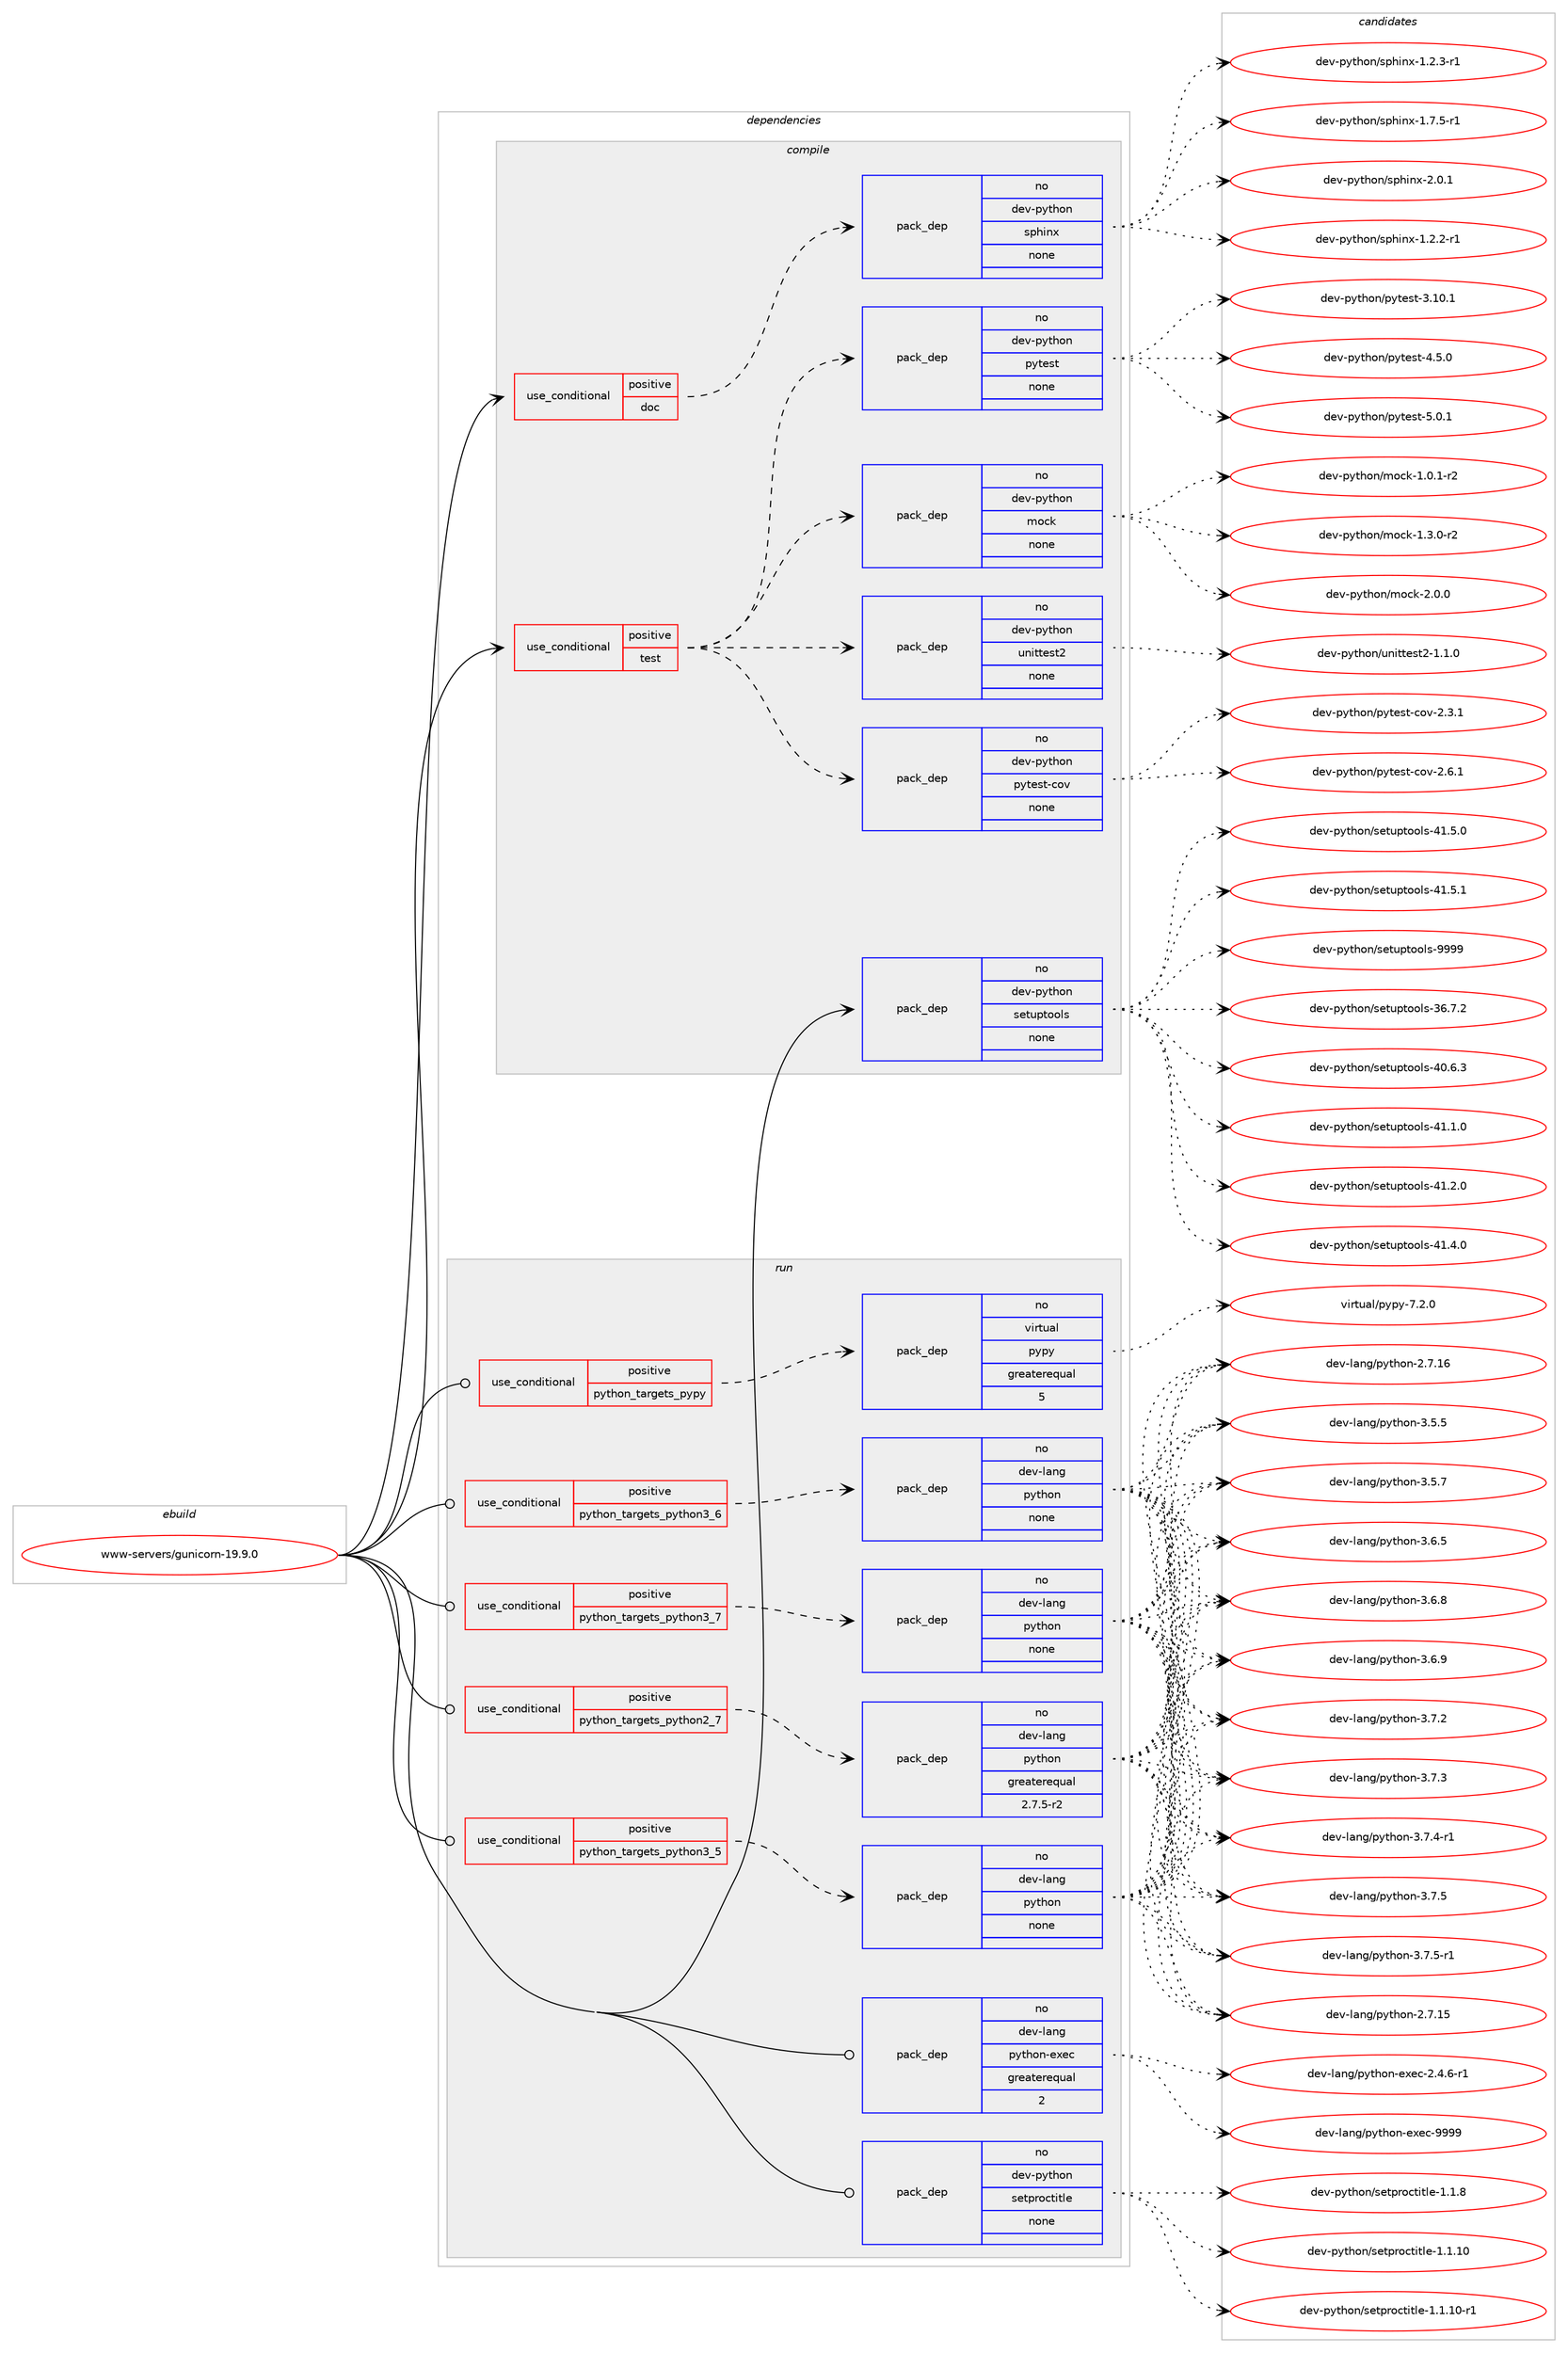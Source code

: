 digraph prolog {

# *************
# Graph options
# *************

newrank=true;
concentrate=true;
compound=true;
graph [rankdir=LR,fontname=Helvetica,fontsize=10,ranksep=1.5];#, ranksep=2.5, nodesep=0.2];
edge  [arrowhead=vee];
node  [fontname=Helvetica,fontsize=10];

# **********
# The ebuild
# **********

subgraph cluster_leftcol {
color=gray;
rank=same;
label=<<i>ebuild</i>>;
id [label="www-servers/gunicorn-19.9.0", color=red, width=4, href="../www-servers/gunicorn-19.9.0.svg"];
}

# ****************
# The dependencies
# ****************

subgraph cluster_midcol {
color=gray;
label=<<i>dependencies</i>>;
subgraph cluster_compile {
fillcolor="#eeeeee";
style=filled;
label=<<i>compile</i>>;
subgraph cond218041 {
dependency909903 [label=<<TABLE BORDER="0" CELLBORDER="1" CELLSPACING="0" CELLPADDING="4"><TR><TD ROWSPAN="3" CELLPADDING="10">use_conditional</TD></TR><TR><TD>positive</TD></TR><TR><TD>doc</TD></TR></TABLE>>, shape=none, color=red];
subgraph pack675475 {
dependency909904 [label=<<TABLE BORDER="0" CELLBORDER="1" CELLSPACING="0" CELLPADDING="4" WIDTH="220"><TR><TD ROWSPAN="6" CELLPADDING="30">pack_dep</TD></TR><TR><TD WIDTH="110">no</TD></TR><TR><TD>dev-python</TD></TR><TR><TD>sphinx</TD></TR><TR><TD>none</TD></TR><TR><TD></TD></TR></TABLE>>, shape=none, color=blue];
}
dependency909903:e -> dependency909904:w [weight=20,style="dashed",arrowhead="vee"];
}
id:e -> dependency909903:w [weight=20,style="solid",arrowhead="vee"];
subgraph cond218042 {
dependency909905 [label=<<TABLE BORDER="0" CELLBORDER="1" CELLSPACING="0" CELLPADDING="4"><TR><TD ROWSPAN="3" CELLPADDING="10">use_conditional</TD></TR><TR><TD>positive</TD></TR><TR><TD>test</TD></TR></TABLE>>, shape=none, color=red];
subgraph pack675476 {
dependency909906 [label=<<TABLE BORDER="0" CELLBORDER="1" CELLSPACING="0" CELLPADDING="4" WIDTH="220"><TR><TD ROWSPAN="6" CELLPADDING="30">pack_dep</TD></TR><TR><TD WIDTH="110">no</TD></TR><TR><TD>dev-python</TD></TR><TR><TD>mock</TD></TR><TR><TD>none</TD></TR><TR><TD></TD></TR></TABLE>>, shape=none, color=blue];
}
dependency909905:e -> dependency909906:w [weight=20,style="dashed",arrowhead="vee"];
subgraph pack675477 {
dependency909907 [label=<<TABLE BORDER="0" CELLBORDER="1" CELLSPACING="0" CELLPADDING="4" WIDTH="220"><TR><TD ROWSPAN="6" CELLPADDING="30">pack_dep</TD></TR><TR><TD WIDTH="110">no</TD></TR><TR><TD>dev-python</TD></TR><TR><TD>pytest</TD></TR><TR><TD>none</TD></TR><TR><TD></TD></TR></TABLE>>, shape=none, color=blue];
}
dependency909905:e -> dependency909907:w [weight=20,style="dashed",arrowhead="vee"];
subgraph pack675478 {
dependency909908 [label=<<TABLE BORDER="0" CELLBORDER="1" CELLSPACING="0" CELLPADDING="4" WIDTH="220"><TR><TD ROWSPAN="6" CELLPADDING="30">pack_dep</TD></TR><TR><TD WIDTH="110">no</TD></TR><TR><TD>dev-python</TD></TR><TR><TD>pytest-cov</TD></TR><TR><TD>none</TD></TR><TR><TD></TD></TR></TABLE>>, shape=none, color=blue];
}
dependency909905:e -> dependency909908:w [weight=20,style="dashed",arrowhead="vee"];
subgraph pack675479 {
dependency909909 [label=<<TABLE BORDER="0" CELLBORDER="1" CELLSPACING="0" CELLPADDING="4" WIDTH="220"><TR><TD ROWSPAN="6" CELLPADDING="30">pack_dep</TD></TR><TR><TD WIDTH="110">no</TD></TR><TR><TD>dev-python</TD></TR><TR><TD>unittest2</TD></TR><TR><TD>none</TD></TR><TR><TD></TD></TR></TABLE>>, shape=none, color=blue];
}
dependency909905:e -> dependency909909:w [weight=20,style="dashed",arrowhead="vee"];
}
id:e -> dependency909905:w [weight=20,style="solid",arrowhead="vee"];
subgraph pack675480 {
dependency909910 [label=<<TABLE BORDER="0" CELLBORDER="1" CELLSPACING="0" CELLPADDING="4" WIDTH="220"><TR><TD ROWSPAN="6" CELLPADDING="30">pack_dep</TD></TR><TR><TD WIDTH="110">no</TD></TR><TR><TD>dev-python</TD></TR><TR><TD>setuptools</TD></TR><TR><TD>none</TD></TR><TR><TD></TD></TR></TABLE>>, shape=none, color=blue];
}
id:e -> dependency909910:w [weight=20,style="solid",arrowhead="vee"];
}
subgraph cluster_compileandrun {
fillcolor="#eeeeee";
style=filled;
label=<<i>compile and run</i>>;
}
subgraph cluster_run {
fillcolor="#eeeeee";
style=filled;
label=<<i>run</i>>;
subgraph cond218043 {
dependency909911 [label=<<TABLE BORDER="0" CELLBORDER="1" CELLSPACING="0" CELLPADDING="4"><TR><TD ROWSPAN="3" CELLPADDING="10">use_conditional</TD></TR><TR><TD>positive</TD></TR><TR><TD>python_targets_pypy</TD></TR></TABLE>>, shape=none, color=red];
subgraph pack675481 {
dependency909912 [label=<<TABLE BORDER="0" CELLBORDER="1" CELLSPACING="0" CELLPADDING="4" WIDTH="220"><TR><TD ROWSPAN="6" CELLPADDING="30">pack_dep</TD></TR><TR><TD WIDTH="110">no</TD></TR><TR><TD>virtual</TD></TR><TR><TD>pypy</TD></TR><TR><TD>greaterequal</TD></TR><TR><TD>5</TD></TR></TABLE>>, shape=none, color=blue];
}
dependency909911:e -> dependency909912:w [weight=20,style="dashed",arrowhead="vee"];
}
id:e -> dependency909911:w [weight=20,style="solid",arrowhead="odot"];
subgraph cond218044 {
dependency909913 [label=<<TABLE BORDER="0" CELLBORDER="1" CELLSPACING="0" CELLPADDING="4"><TR><TD ROWSPAN="3" CELLPADDING="10">use_conditional</TD></TR><TR><TD>positive</TD></TR><TR><TD>python_targets_python2_7</TD></TR></TABLE>>, shape=none, color=red];
subgraph pack675482 {
dependency909914 [label=<<TABLE BORDER="0" CELLBORDER="1" CELLSPACING="0" CELLPADDING="4" WIDTH="220"><TR><TD ROWSPAN="6" CELLPADDING="30">pack_dep</TD></TR><TR><TD WIDTH="110">no</TD></TR><TR><TD>dev-lang</TD></TR><TR><TD>python</TD></TR><TR><TD>greaterequal</TD></TR><TR><TD>2.7.5-r2</TD></TR></TABLE>>, shape=none, color=blue];
}
dependency909913:e -> dependency909914:w [weight=20,style="dashed",arrowhead="vee"];
}
id:e -> dependency909913:w [weight=20,style="solid",arrowhead="odot"];
subgraph cond218045 {
dependency909915 [label=<<TABLE BORDER="0" CELLBORDER="1" CELLSPACING="0" CELLPADDING="4"><TR><TD ROWSPAN="3" CELLPADDING="10">use_conditional</TD></TR><TR><TD>positive</TD></TR><TR><TD>python_targets_python3_5</TD></TR></TABLE>>, shape=none, color=red];
subgraph pack675483 {
dependency909916 [label=<<TABLE BORDER="0" CELLBORDER="1" CELLSPACING="0" CELLPADDING="4" WIDTH="220"><TR><TD ROWSPAN="6" CELLPADDING="30">pack_dep</TD></TR><TR><TD WIDTH="110">no</TD></TR><TR><TD>dev-lang</TD></TR><TR><TD>python</TD></TR><TR><TD>none</TD></TR><TR><TD></TD></TR></TABLE>>, shape=none, color=blue];
}
dependency909915:e -> dependency909916:w [weight=20,style="dashed",arrowhead="vee"];
}
id:e -> dependency909915:w [weight=20,style="solid",arrowhead="odot"];
subgraph cond218046 {
dependency909917 [label=<<TABLE BORDER="0" CELLBORDER="1" CELLSPACING="0" CELLPADDING="4"><TR><TD ROWSPAN="3" CELLPADDING="10">use_conditional</TD></TR><TR><TD>positive</TD></TR><TR><TD>python_targets_python3_6</TD></TR></TABLE>>, shape=none, color=red];
subgraph pack675484 {
dependency909918 [label=<<TABLE BORDER="0" CELLBORDER="1" CELLSPACING="0" CELLPADDING="4" WIDTH="220"><TR><TD ROWSPAN="6" CELLPADDING="30">pack_dep</TD></TR><TR><TD WIDTH="110">no</TD></TR><TR><TD>dev-lang</TD></TR><TR><TD>python</TD></TR><TR><TD>none</TD></TR><TR><TD></TD></TR></TABLE>>, shape=none, color=blue];
}
dependency909917:e -> dependency909918:w [weight=20,style="dashed",arrowhead="vee"];
}
id:e -> dependency909917:w [weight=20,style="solid",arrowhead="odot"];
subgraph cond218047 {
dependency909919 [label=<<TABLE BORDER="0" CELLBORDER="1" CELLSPACING="0" CELLPADDING="4"><TR><TD ROWSPAN="3" CELLPADDING="10">use_conditional</TD></TR><TR><TD>positive</TD></TR><TR><TD>python_targets_python3_7</TD></TR></TABLE>>, shape=none, color=red];
subgraph pack675485 {
dependency909920 [label=<<TABLE BORDER="0" CELLBORDER="1" CELLSPACING="0" CELLPADDING="4" WIDTH="220"><TR><TD ROWSPAN="6" CELLPADDING="30">pack_dep</TD></TR><TR><TD WIDTH="110">no</TD></TR><TR><TD>dev-lang</TD></TR><TR><TD>python</TD></TR><TR><TD>none</TD></TR><TR><TD></TD></TR></TABLE>>, shape=none, color=blue];
}
dependency909919:e -> dependency909920:w [weight=20,style="dashed",arrowhead="vee"];
}
id:e -> dependency909919:w [weight=20,style="solid",arrowhead="odot"];
subgraph pack675486 {
dependency909921 [label=<<TABLE BORDER="0" CELLBORDER="1" CELLSPACING="0" CELLPADDING="4" WIDTH="220"><TR><TD ROWSPAN="6" CELLPADDING="30">pack_dep</TD></TR><TR><TD WIDTH="110">no</TD></TR><TR><TD>dev-lang</TD></TR><TR><TD>python-exec</TD></TR><TR><TD>greaterequal</TD></TR><TR><TD>2</TD></TR></TABLE>>, shape=none, color=blue];
}
id:e -> dependency909921:w [weight=20,style="solid",arrowhead="odot"];
subgraph pack675487 {
dependency909922 [label=<<TABLE BORDER="0" CELLBORDER="1" CELLSPACING="0" CELLPADDING="4" WIDTH="220"><TR><TD ROWSPAN="6" CELLPADDING="30">pack_dep</TD></TR><TR><TD WIDTH="110">no</TD></TR><TR><TD>dev-python</TD></TR><TR><TD>setproctitle</TD></TR><TR><TD>none</TD></TR><TR><TD></TD></TR></TABLE>>, shape=none, color=blue];
}
id:e -> dependency909922:w [weight=20,style="solid",arrowhead="odot"];
}
}

# **************
# The candidates
# **************

subgraph cluster_choices {
rank=same;
color=gray;
label=<<i>candidates</i>>;

subgraph choice675475 {
color=black;
nodesep=1;
choice10010111845112121116104111110471151121041051101204549465046504511449 [label="dev-python/sphinx-1.2.2-r1", color=red, width=4,href="../dev-python/sphinx-1.2.2-r1.svg"];
choice10010111845112121116104111110471151121041051101204549465046514511449 [label="dev-python/sphinx-1.2.3-r1", color=red, width=4,href="../dev-python/sphinx-1.2.3-r1.svg"];
choice10010111845112121116104111110471151121041051101204549465546534511449 [label="dev-python/sphinx-1.7.5-r1", color=red, width=4,href="../dev-python/sphinx-1.7.5-r1.svg"];
choice1001011184511212111610411111047115112104105110120455046484649 [label="dev-python/sphinx-2.0.1", color=red, width=4,href="../dev-python/sphinx-2.0.1.svg"];
dependency909904:e -> choice10010111845112121116104111110471151121041051101204549465046504511449:w [style=dotted,weight="100"];
dependency909904:e -> choice10010111845112121116104111110471151121041051101204549465046514511449:w [style=dotted,weight="100"];
dependency909904:e -> choice10010111845112121116104111110471151121041051101204549465546534511449:w [style=dotted,weight="100"];
dependency909904:e -> choice1001011184511212111610411111047115112104105110120455046484649:w [style=dotted,weight="100"];
}
subgraph choice675476 {
color=black;
nodesep=1;
choice1001011184511212111610411111047109111991074549464846494511450 [label="dev-python/mock-1.0.1-r2", color=red, width=4,href="../dev-python/mock-1.0.1-r2.svg"];
choice1001011184511212111610411111047109111991074549465146484511450 [label="dev-python/mock-1.3.0-r2", color=red, width=4,href="../dev-python/mock-1.3.0-r2.svg"];
choice100101118451121211161041111104710911199107455046484648 [label="dev-python/mock-2.0.0", color=red, width=4,href="../dev-python/mock-2.0.0.svg"];
dependency909906:e -> choice1001011184511212111610411111047109111991074549464846494511450:w [style=dotted,weight="100"];
dependency909906:e -> choice1001011184511212111610411111047109111991074549465146484511450:w [style=dotted,weight="100"];
dependency909906:e -> choice100101118451121211161041111104710911199107455046484648:w [style=dotted,weight="100"];
}
subgraph choice675477 {
color=black;
nodesep=1;
choice100101118451121211161041111104711212111610111511645514649484649 [label="dev-python/pytest-3.10.1", color=red, width=4,href="../dev-python/pytest-3.10.1.svg"];
choice1001011184511212111610411111047112121116101115116455246534648 [label="dev-python/pytest-4.5.0", color=red, width=4,href="../dev-python/pytest-4.5.0.svg"];
choice1001011184511212111610411111047112121116101115116455346484649 [label="dev-python/pytest-5.0.1", color=red, width=4,href="../dev-python/pytest-5.0.1.svg"];
dependency909907:e -> choice100101118451121211161041111104711212111610111511645514649484649:w [style=dotted,weight="100"];
dependency909907:e -> choice1001011184511212111610411111047112121116101115116455246534648:w [style=dotted,weight="100"];
dependency909907:e -> choice1001011184511212111610411111047112121116101115116455346484649:w [style=dotted,weight="100"];
}
subgraph choice675478 {
color=black;
nodesep=1;
choice10010111845112121116104111110471121211161011151164599111118455046514649 [label="dev-python/pytest-cov-2.3.1", color=red, width=4,href="../dev-python/pytest-cov-2.3.1.svg"];
choice10010111845112121116104111110471121211161011151164599111118455046544649 [label="dev-python/pytest-cov-2.6.1", color=red, width=4,href="../dev-python/pytest-cov-2.6.1.svg"];
dependency909908:e -> choice10010111845112121116104111110471121211161011151164599111118455046514649:w [style=dotted,weight="100"];
dependency909908:e -> choice10010111845112121116104111110471121211161011151164599111118455046544649:w [style=dotted,weight="100"];
}
subgraph choice675479 {
color=black;
nodesep=1;
choice100101118451121211161041111104711711010511611610111511650454946494648 [label="dev-python/unittest2-1.1.0", color=red, width=4,href="../dev-python/unittest2-1.1.0.svg"];
dependency909909:e -> choice100101118451121211161041111104711711010511611610111511650454946494648:w [style=dotted,weight="100"];
}
subgraph choice675480 {
color=black;
nodesep=1;
choice100101118451121211161041111104711510111611711211611111110811545515446554650 [label="dev-python/setuptools-36.7.2", color=red, width=4,href="../dev-python/setuptools-36.7.2.svg"];
choice100101118451121211161041111104711510111611711211611111110811545524846544651 [label="dev-python/setuptools-40.6.3", color=red, width=4,href="../dev-python/setuptools-40.6.3.svg"];
choice100101118451121211161041111104711510111611711211611111110811545524946494648 [label="dev-python/setuptools-41.1.0", color=red, width=4,href="../dev-python/setuptools-41.1.0.svg"];
choice100101118451121211161041111104711510111611711211611111110811545524946504648 [label="dev-python/setuptools-41.2.0", color=red, width=4,href="../dev-python/setuptools-41.2.0.svg"];
choice100101118451121211161041111104711510111611711211611111110811545524946524648 [label="dev-python/setuptools-41.4.0", color=red, width=4,href="../dev-python/setuptools-41.4.0.svg"];
choice100101118451121211161041111104711510111611711211611111110811545524946534648 [label="dev-python/setuptools-41.5.0", color=red, width=4,href="../dev-python/setuptools-41.5.0.svg"];
choice100101118451121211161041111104711510111611711211611111110811545524946534649 [label="dev-python/setuptools-41.5.1", color=red, width=4,href="../dev-python/setuptools-41.5.1.svg"];
choice10010111845112121116104111110471151011161171121161111111081154557575757 [label="dev-python/setuptools-9999", color=red, width=4,href="../dev-python/setuptools-9999.svg"];
dependency909910:e -> choice100101118451121211161041111104711510111611711211611111110811545515446554650:w [style=dotted,weight="100"];
dependency909910:e -> choice100101118451121211161041111104711510111611711211611111110811545524846544651:w [style=dotted,weight="100"];
dependency909910:e -> choice100101118451121211161041111104711510111611711211611111110811545524946494648:w [style=dotted,weight="100"];
dependency909910:e -> choice100101118451121211161041111104711510111611711211611111110811545524946504648:w [style=dotted,weight="100"];
dependency909910:e -> choice100101118451121211161041111104711510111611711211611111110811545524946524648:w [style=dotted,weight="100"];
dependency909910:e -> choice100101118451121211161041111104711510111611711211611111110811545524946534648:w [style=dotted,weight="100"];
dependency909910:e -> choice100101118451121211161041111104711510111611711211611111110811545524946534649:w [style=dotted,weight="100"];
dependency909910:e -> choice10010111845112121116104111110471151011161171121161111111081154557575757:w [style=dotted,weight="100"];
}
subgraph choice675481 {
color=black;
nodesep=1;
choice1181051141161179710847112121112121455546504648 [label="virtual/pypy-7.2.0", color=red, width=4,href="../virtual/pypy-7.2.0.svg"];
dependency909912:e -> choice1181051141161179710847112121112121455546504648:w [style=dotted,weight="100"];
}
subgraph choice675482 {
color=black;
nodesep=1;
choice10010111845108971101034711212111610411111045504655464953 [label="dev-lang/python-2.7.15", color=red, width=4,href="../dev-lang/python-2.7.15.svg"];
choice10010111845108971101034711212111610411111045504655464954 [label="dev-lang/python-2.7.16", color=red, width=4,href="../dev-lang/python-2.7.16.svg"];
choice100101118451089711010347112121116104111110455146534653 [label="dev-lang/python-3.5.5", color=red, width=4,href="../dev-lang/python-3.5.5.svg"];
choice100101118451089711010347112121116104111110455146534655 [label="dev-lang/python-3.5.7", color=red, width=4,href="../dev-lang/python-3.5.7.svg"];
choice100101118451089711010347112121116104111110455146544653 [label="dev-lang/python-3.6.5", color=red, width=4,href="../dev-lang/python-3.6.5.svg"];
choice100101118451089711010347112121116104111110455146544656 [label="dev-lang/python-3.6.8", color=red, width=4,href="../dev-lang/python-3.6.8.svg"];
choice100101118451089711010347112121116104111110455146544657 [label="dev-lang/python-3.6.9", color=red, width=4,href="../dev-lang/python-3.6.9.svg"];
choice100101118451089711010347112121116104111110455146554650 [label="dev-lang/python-3.7.2", color=red, width=4,href="../dev-lang/python-3.7.2.svg"];
choice100101118451089711010347112121116104111110455146554651 [label="dev-lang/python-3.7.3", color=red, width=4,href="../dev-lang/python-3.7.3.svg"];
choice1001011184510897110103471121211161041111104551465546524511449 [label="dev-lang/python-3.7.4-r1", color=red, width=4,href="../dev-lang/python-3.7.4-r1.svg"];
choice100101118451089711010347112121116104111110455146554653 [label="dev-lang/python-3.7.5", color=red, width=4,href="../dev-lang/python-3.7.5.svg"];
choice1001011184510897110103471121211161041111104551465546534511449 [label="dev-lang/python-3.7.5-r1", color=red, width=4,href="../dev-lang/python-3.7.5-r1.svg"];
dependency909914:e -> choice10010111845108971101034711212111610411111045504655464953:w [style=dotted,weight="100"];
dependency909914:e -> choice10010111845108971101034711212111610411111045504655464954:w [style=dotted,weight="100"];
dependency909914:e -> choice100101118451089711010347112121116104111110455146534653:w [style=dotted,weight="100"];
dependency909914:e -> choice100101118451089711010347112121116104111110455146534655:w [style=dotted,weight="100"];
dependency909914:e -> choice100101118451089711010347112121116104111110455146544653:w [style=dotted,weight="100"];
dependency909914:e -> choice100101118451089711010347112121116104111110455146544656:w [style=dotted,weight="100"];
dependency909914:e -> choice100101118451089711010347112121116104111110455146544657:w [style=dotted,weight="100"];
dependency909914:e -> choice100101118451089711010347112121116104111110455146554650:w [style=dotted,weight="100"];
dependency909914:e -> choice100101118451089711010347112121116104111110455146554651:w [style=dotted,weight="100"];
dependency909914:e -> choice1001011184510897110103471121211161041111104551465546524511449:w [style=dotted,weight="100"];
dependency909914:e -> choice100101118451089711010347112121116104111110455146554653:w [style=dotted,weight="100"];
dependency909914:e -> choice1001011184510897110103471121211161041111104551465546534511449:w [style=dotted,weight="100"];
}
subgraph choice675483 {
color=black;
nodesep=1;
choice10010111845108971101034711212111610411111045504655464953 [label="dev-lang/python-2.7.15", color=red, width=4,href="../dev-lang/python-2.7.15.svg"];
choice10010111845108971101034711212111610411111045504655464954 [label="dev-lang/python-2.7.16", color=red, width=4,href="../dev-lang/python-2.7.16.svg"];
choice100101118451089711010347112121116104111110455146534653 [label="dev-lang/python-3.5.5", color=red, width=4,href="../dev-lang/python-3.5.5.svg"];
choice100101118451089711010347112121116104111110455146534655 [label="dev-lang/python-3.5.7", color=red, width=4,href="../dev-lang/python-3.5.7.svg"];
choice100101118451089711010347112121116104111110455146544653 [label="dev-lang/python-3.6.5", color=red, width=4,href="../dev-lang/python-3.6.5.svg"];
choice100101118451089711010347112121116104111110455146544656 [label="dev-lang/python-3.6.8", color=red, width=4,href="../dev-lang/python-3.6.8.svg"];
choice100101118451089711010347112121116104111110455146544657 [label="dev-lang/python-3.6.9", color=red, width=4,href="../dev-lang/python-3.6.9.svg"];
choice100101118451089711010347112121116104111110455146554650 [label="dev-lang/python-3.7.2", color=red, width=4,href="../dev-lang/python-3.7.2.svg"];
choice100101118451089711010347112121116104111110455146554651 [label="dev-lang/python-3.7.3", color=red, width=4,href="../dev-lang/python-3.7.3.svg"];
choice1001011184510897110103471121211161041111104551465546524511449 [label="dev-lang/python-3.7.4-r1", color=red, width=4,href="../dev-lang/python-3.7.4-r1.svg"];
choice100101118451089711010347112121116104111110455146554653 [label="dev-lang/python-3.7.5", color=red, width=4,href="../dev-lang/python-3.7.5.svg"];
choice1001011184510897110103471121211161041111104551465546534511449 [label="dev-lang/python-3.7.5-r1", color=red, width=4,href="../dev-lang/python-3.7.5-r1.svg"];
dependency909916:e -> choice10010111845108971101034711212111610411111045504655464953:w [style=dotted,weight="100"];
dependency909916:e -> choice10010111845108971101034711212111610411111045504655464954:w [style=dotted,weight="100"];
dependency909916:e -> choice100101118451089711010347112121116104111110455146534653:w [style=dotted,weight="100"];
dependency909916:e -> choice100101118451089711010347112121116104111110455146534655:w [style=dotted,weight="100"];
dependency909916:e -> choice100101118451089711010347112121116104111110455146544653:w [style=dotted,weight="100"];
dependency909916:e -> choice100101118451089711010347112121116104111110455146544656:w [style=dotted,weight="100"];
dependency909916:e -> choice100101118451089711010347112121116104111110455146544657:w [style=dotted,weight="100"];
dependency909916:e -> choice100101118451089711010347112121116104111110455146554650:w [style=dotted,weight="100"];
dependency909916:e -> choice100101118451089711010347112121116104111110455146554651:w [style=dotted,weight="100"];
dependency909916:e -> choice1001011184510897110103471121211161041111104551465546524511449:w [style=dotted,weight="100"];
dependency909916:e -> choice100101118451089711010347112121116104111110455146554653:w [style=dotted,weight="100"];
dependency909916:e -> choice1001011184510897110103471121211161041111104551465546534511449:w [style=dotted,weight="100"];
}
subgraph choice675484 {
color=black;
nodesep=1;
choice10010111845108971101034711212111610411111045504655464953 [label="dev-lang/python-2.7.15", color=red, width=4,href="../dev-lang/python-2.7.15.svg"];
choice10010111845108971101034711212111610411111045504655464954 [label="dev-lang/python-2.7.16", color=red, width=4,href="../dev-lang/python-2.7.16.svg"];
choice100101118451089711010347112121116104111110455146534653 [label="dev-lang/python-3.5.5", color=red, width=4,href="../dev-lang/python-3.5.5.svg"];
choice100101118451089711010347112121116104111110455146534655 [label="dev-lang/python-3.5.7", color=red, width=4,href="../dev-lang/python-3.5.7.svg"];
choice100101118451089711010347112121116104111110455146544653 [label="dev-lang/python-3.6.5", color=red, width=4,href="../dev-lang/python-3.6.5.svg"];
choice100101118451089711010347112121116104111110455146544656 [label="dev-lang/python-3.6.8", color=red, width=4,href="../dev-lang/python-3.6.8.svg"];
choice100101118451089711010347112121116104111110455146544657 [label="dev-lang/python-3.6.9", color=red, width=4,href="../dev-lang/python-3.6.9.svg"];
choice100101118451089711010347112121116104111110455146554650 [label="dev-lang/python-3.7.2", color=red, width=4,href="../dev-lang/python-3.7.2.svg"];
choice100101118451089711010347112121116104111110455146554651 [label="dev-lang/python-3.7.3", color=red, width=4,href="../dev-lang/python-3.7.3.svg"];
choice1001011184510897110103471121211161041111104551465546524511449 [label="dev-lang/python-3.7.4-r1", color=red, width=4,href="../dev-lang/python-3.7.4-r1.svg"];
choice100101118451089711010347112121116104111110455146554653 [label="dev-lang/python-3.7.5", color=red, width=4,href="../dev-lang/python-3.7.5.svg"];
choice1001011184510897110103471121211161041111104551465546534511449 [label="dev-lang/python-3.7.5-r1", color=red, width=4,href="../dev-lang/python-3.7.5-r1.svg"];
dependency909918:e -> choice10010111845108971101034711212111610411111045504655464953:w [style=dotted,weight="100"];
dependency909918:e -> choice10010111845108971101034711212111610411111045504655464954:w [style=dotted,weight="100"];
dependency909918:e -> choice100101118451089711010347112121116104111110455146534653:w [style=dotted,weight="100"];
dependency909918:e -> choice100101118451089711010347112121116104111110455146534655:w [style=dotted,weight="100"];
dependency909918:e -> choice100101118451089711010347112121116104111110455146544653:w [style=dotted,weight="100"];
dependency909918:e -> choice100101118451089711010347112121116104111110455146544656:w [style=dotted,weight="100"];
dependency909918:e -> choice100101118451089711010347112121116104111110455146544657:w [style=dotted,weight="100"];
dependency909918:e -> choice100101118451089711010347112121116104111110455146554650:w [style=dotted,weight="100"];
dependency909918:e -> choice100101118451089711010347112121116104111110455146554651:w [style=dotted,weight="100"];
dependency909918:e -> choice1001011184510897110103471121211161041111104551465546524511449:w [style=dotted,weight="100"];
dependency909918:e -> choice100101118451089711010347112121116104111110455146554653:w [style=dotted,weight="100"];
dependency909918:e -> choice1001011184510897110103471121211161041111104551465546534511449:w [style=dotted,weight="100"];
}
subgraph choice675485 {
color=black;
nodesep=1;
choice10010111845108971101034711212111610411111045504655464953 [label="dev-lang/python-2.7.15", color=red, width=4,href="../dev-lang/python-2.7.15.svg"];
choice10010111845108971101034711212111610411111045504655464954 [label="dev-lang/python-2.7.16", color=red, width=4,href="../dev-lang/python-2.7.16.svg"];
choice100101118451089711010347112121116104111110455146534653 [label="dev-lang/python-3.5.5", color=red, width=4,href="../dev-lang/python-3.5.5.svg"];
choice100101118451089711010347112121116104111110455146534655 [label="dev-lang/python-3.5.7", color=red, width=4,href="../dev-lang/python-3.5.7.svg"];
choice100101118451089711010347112121116104111110455146544653 [label="dev-lang/python-3.6.5", color=red, width=4,href="../dev-lang/python-3.6.5.svg"];
choice100101118451089711010347112121116104111110455146544656 [label="dev-lang/python-3.6.8", color=red, width=4,href="../dev-lang/python-3.6.8.svg"];
choice100101118451089711010347112121116104111110455146544657 [label="dev-lang/python-3.6.9", color=red, width=4,href="../dev-lang/python-3.6.9.svg"];
choice100101118451089711010347112121116104111110455146554650 [label="dev-lang/python-3.7.2", color=red, width=4,href="../dev-lang/python-3.7.2.svg"];
choice100101118451089711010347112121116104111110455146554651 [label="dev-lang/python-3.7.3", color=red, width=4,href="../dev-lang/python-3.7.3.svg"];
choice1001011184510897110103471121211161041111104551465546524511449 [label="dev-lang/python-3.7.4-r1", color=red, width=4,href="../dev-lang/python-3.7.4-r1.svg"];
choice100101118451089711010347112121116104111110455146554653 [label="dev-lang/python-3.7.5", color=red, width=4,href="../dev-lang/python-3.7.5.svg"];
choice1001011184510897110103471121211161041111104551465546534511449 [label="dev-lang/python-3.7.5-r1", color=red, width=4,href="../dev-lang/python-3.7.5-r1.svg"];
dependency909920:e -> choice10010111845108971101034711212111610411111045504655464953:w [style=dotted,weight="100"];
dependency909920:e -> choice10010111845108971101034711212111610411111045504655464954:w [style=dotted,weight="100"];
dependency909920:e -> choice100101118451089711010347112121116104111110455146534653:w [style=dotted,weight="100"];
dependency909920:e -> choice100101118451089711010347112121116104111110455146534655:w [style=dotted,weight="100"];
dependency909920:e -> choice100101118451089711010347112121116104111110455146544653:w [style=dotted,weight="100"];
dependency909920:e -> choice100101118451089711010347112121116104111110455146544656:w [style=dotted,weight="100"];
dependency909920:e -> choice100101118451089711010347112121116104111110455146544657:w [style=dotted,weight="100"];
dependency909920:e -> choice100101118451089711010347112121116104111110455146554650:w [style=dotted,weight="100"];
dependency909920:e -> choice100101118451089711010347112121116104111110455146554651:w [style=dotted,weight="100"];
dependency909920:e -> choice1001011184510897110103471121211161041111104551465546524511449:w [style=dotted,weight="100"];
dependency909920:e -> choice100101118451089711010347112121116104111110455146554653:w [style=dotted,weight="100"];
dependency909920:e -> choice1001011184510897110103471121211161041111104551465546534511449:w [style=dotted,weight="100"];
}
subgraph choice675486 {
color=black;
nodesep=1;
choice10010111845108971101034711212111610411111045101120101994550465246544511449 [label="dev-lang/python-exec-2.4.6-r1", color=red, width=4,href="../dev-lang/python-exec-2.4.6-r1.svg"];
choice10010111845108971101034711212111610411111045101120101994557575757 [label="dev-lang/python-exec-9999", color=red, width=4,href="../dev-lang/python-exec-9999.svg"];
dependency909921:e -> choice10010111845108971101034711212111610411111045101120101994550465246544511449:w [style=dotted,weight="100"];
dependency909921:e -> choice10010111845108971101034711212111610411111045101120101994557575757:w [style=dotted,weight="100"];
}
subgraph choice675487 {
color=black;
nodesep=1;
choice10010111845112121116104111110471151011161121141119911610511610810145494649464948 [label="dev-python/setproctitle-1.1.10", color=red, width=4,href="../dev-python/setproctitle-1.1.10.svg"];
choice100101118451121211161041111104711510111611211411199116105116108101454946494649484511449 [label="dev-python/setproctitle-1.1.10-r1", color=red, width=4,href="../dev-python/setproctitle-1.1.10-r1.svg"];
choice100101118451121211161041111104711510111611211411199116105116108101454946494656 [label="dev-python/setproctitle-1.1.8", color=red, width=4,href="../dev-python/setproctitle-1.1.8.svg"];
dependency909922:e -> choice10010111845112121116104111110471151011161121141119911610511610810145494649464948:w [style=dotted,weight="100"];
dependency909922:e -> choice100101118451121211161041111104711510111611211411199116105116108101454946494649484511449:w [style=dotted,weight="100"];
dependency909922:e -> choice100101118451121211161041111104711510111611211411199116105116108101454946494656:w [style=dotted,weight="100"];
}
}

}
